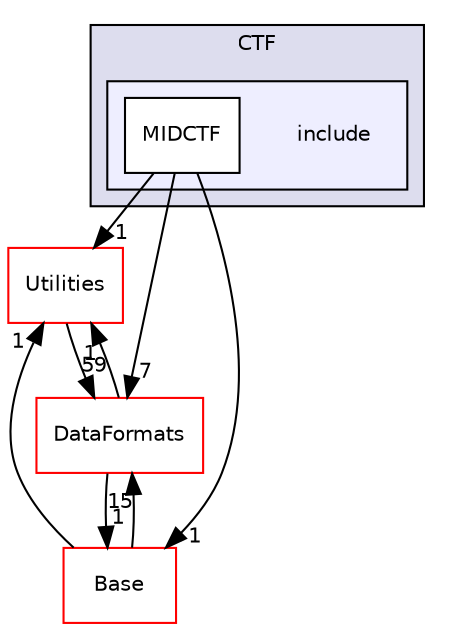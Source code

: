 digraph "/home/travis/build/AliceO2Group/AliceO2/Detectors/MUON/MID/CTF/include" {
  bgcolor=transparent;
  compound=true
  node [ fontsize="10", fontname="Helvetica"];
  edge [ labelfontsize="10", labelfontname="Helvetica"];
  subgraph clusterdir_ec47f4617e2325ef786d87078c97382a {
    graph [ bgcolor="#ddddee", pencolor="black", label="CTF" fontname="Helvetica", fontsize="10", URL="dir_ec47f4617e2325ef786d87078c97382a.html"]
  subgraph clusterdir_d75b4e634d8b5be7e920c0a2b3d69d81 {
    graph [ bgcolor="#eeeeff", pencolor="black", label="" URL="dir_d75b4e634d8b5be7e920c0a2b3d69d81.html"];
    dir_d75b4e634d8b5be7e920c0a2b3d69d81 [shape=plaintext label="include"];
    dir_18a6fb4130ac2ba96a4a81689a229fd7 [shape=box label="MIDCTF" color="black" fillcolor="white" style="filled" URL="dir_18a6fb4130ac2ba96a4a81689a229fd7.html"];
  }
  }
  dir_b05a5fa85f84bfc9013183c9d87f9a36 [shape=box label="Utilities" color="red" URL="dir_b05a5fa85f84bfc9013183c9d87f9a36.html"];
  dir_37c90836491b695b472bf98d1be8336b [shape=box label="Base" color="red" URL="dir_37c90836491b695b472bf98d1be8336b.html"];
  dir_2171f7ec022c5423887b07c69b2f5b48 [shape=box label="DataFormats" color="red" URL="dir_2171f7ec022c5423887b07c69b2f5b48.html"];
  dir_18a6fb4130ac2ba96a4a81689a229fd7->dir_b05a5fa85f84bfc9013183c9d87f9a36 [headlabel="1", labeldistance=1.5 headhref="dir_000499_000638.html"];
  dir_18a6fb4130ac2ba96a4a81689a229fd7->dir_37c90836491b695b472bf98d1be8336b [headlabel="1", labeldistance=1.5 headhref="dir_000499_000293.html"];
  dir_18a6fb4130ac2ba96a4a81689a229fd7->dir_2171f7ec022c5423887b07c69b2f5b48 [headlabel="7", labeldistance=1.5 headhref="dir_000499_000090.html"];
  dir_b05a5fa85f84bfc9013183c9d87f9a36->dir_2171f7ec022c5423887b07c69b2f5b48 [headlabel="59", labeldistance=1.5 headhref="dir_000638_000090.html"];
  dir_37c90836491b695b472bf98d1be8336b->dir_b05a5fa85f84bfc9013183c9d87f9a36 [headlabel="1", labeldistance=1.5 headhref="dir_000293_000638.html"];
  dir_37c90836491b695b472bf98d1be8336b->dir_2171f7ec022c5423887b07c69b2f5b48 [headlabel="15", labeldistance=1.5 headhref="dir_000293_000090.html"];
  dir_2171f7ec022c5423887b07c69b2f5b48->dir_b05a5fa85f84bfc9013183c9d87f9a36 [headlabel="1", labeldistance=1.5 headhref="dir_000090_000638.html"];
  dir_2171f7ec022c5423887b07c69b2f5b48->dir_37c90836491b695b472bf98d1be8336b [headlabel="1", labeldistance=1.5 headhref="dir_000090_000293.html"];
}
